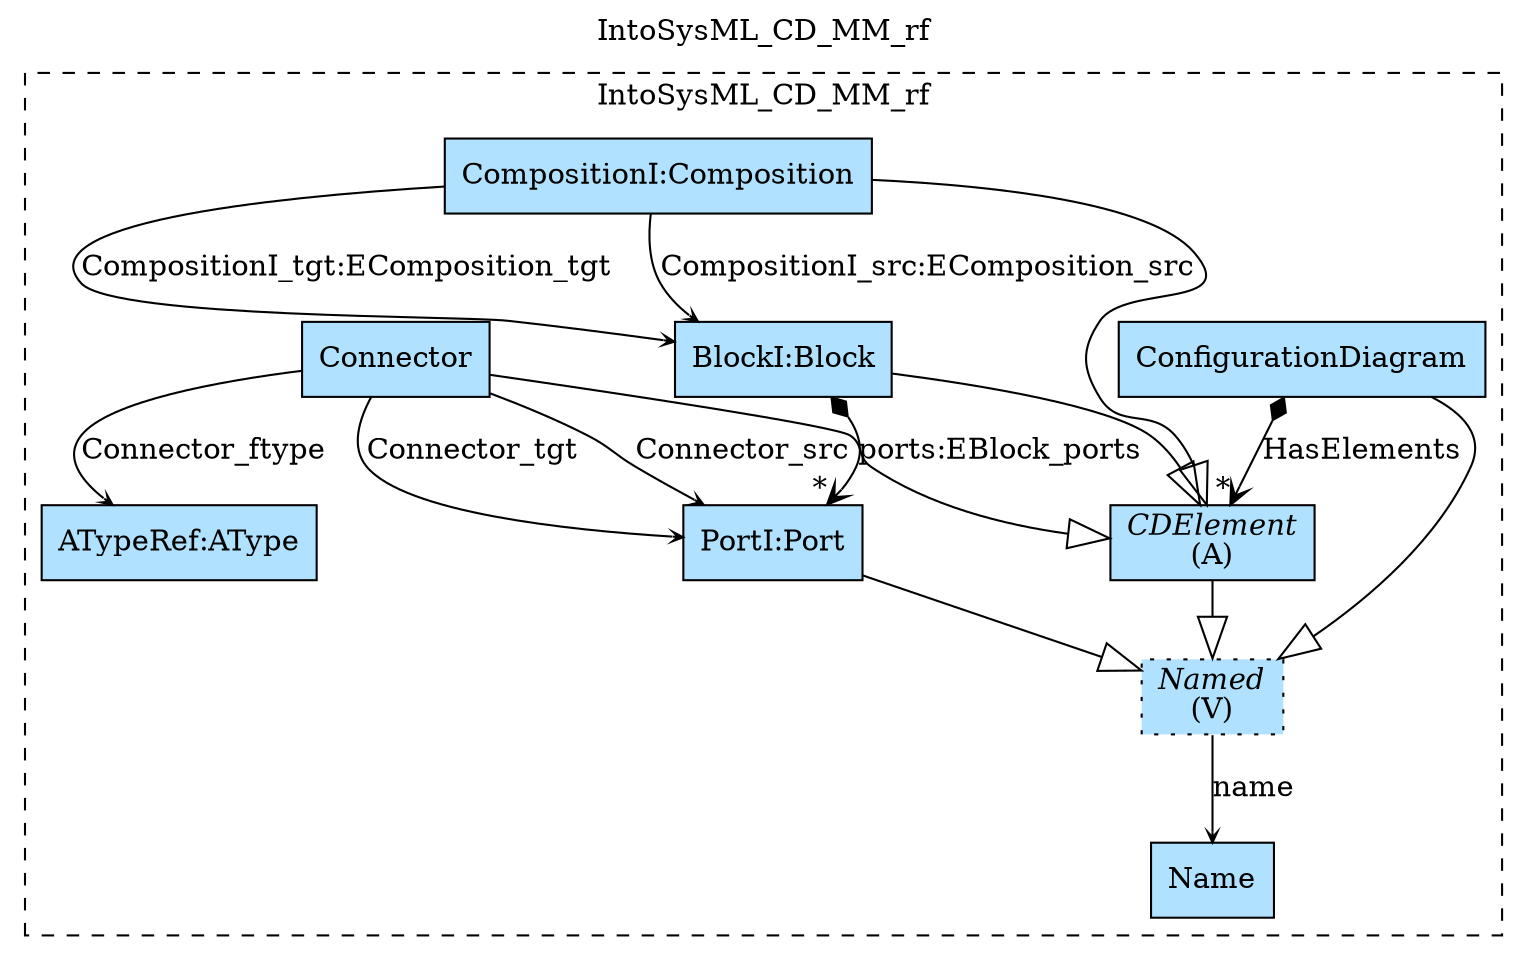 digraph {graph[label=IntoSysML_CD_MM_rf,labelloc=tl,labelfontsize=12];
subgraph cluster_IntoSysML_CD_MM_rf{style=dashed;label=IntoSysML_CD_MM_rf;
"ConfigurationDiagram"[shape=record,fillcolor=lightskyblue1,style = filled,label="ConfigurationDiagram"];
"CDElement"[shape=record,fillcolor=lightskyblue1,style = filled,label=<{<I>CDElement</I><br/>(A)}>];
"CompositionI"[shape=record,fillcolor=lightskyblue1,style = filled,label="CompositionI:Composition"];
"BlockI"[shape=record,fillcolor=lightskyblue1,style = filled,label="BlockI:Block"];
"Connector"[shape=record,fillcolor=lightskyblue1,style = filled,label="Connector"];
"ATypeRef"[shape=record,fillcolor=lightskyblue1,style = filled,label="ATypeRef:AType"];
"PortI"[shape=record,fillcolor=lightskyblue1,style = filled,label="PortI:Port"];
"Named"[shape=record,fillcolor=lightskyblue1,style ="filled,dotted",label=<{<I>Named</I><br/>(V)}>];
"Name"[shape=record,fillcolor=lightskyblue1,style = filled,label="Name"];

"Named"->"Name"[label="name",arrowhead=vee,headlabel="",arrowsize=.5];
"BlockI"->"PortI"[label="ports:EBlock_ports",arrowhead=vee,arrowtail=diamond,dir=both,headlabel="*"];
"PortI"->"Named"[arrowhead=onormal,arrowsize=2.0];
"Connector"->"PortI"[label="Connector_src",arrowhead=vee,headlabel="",arrowsize=.5];
"Connector"->"PortI"[label="Connector_tgt",arrowhead=vee,headlabel="",arrowsize=.5];
"CompositionI"->"BlockI"[label="CompositionI_tgt:EComposition_tgt",arrowhead=vee,headlabel="",arrowsize=.5];
"CompositionI"->"BlockI"[label="CompositionI_src:EComposition_src",arrowhead=vee,headlabel="",arrowsize=.5];
"Connector"->"ATypeRef"[label="Connector_ftype",arrowhead=vee,headlabel="",arrowsize=.5];
"ConfigurationDiagram"->"CDElement"[label="HasElements",arrowhead=vee,arrowtail=diamond,dir=both,headlabel="*"];
"Connector"->"CDElement"[arrowhead=onormal,arrowsize=2.0];
"BlockI"->"CDElement"[arrowhead=onormal,arrowsize=2.0];
"CompositionI"->"CDElement"[arrowhead=onormal,arrowsize=2.0];
"CDElement"->"Named"[arrowhead=onormal,arrowsize=2.0];
"ConfigurationDiagram"->"Named"[arrowhead=onormal,arrowsize=2.0];

}
}